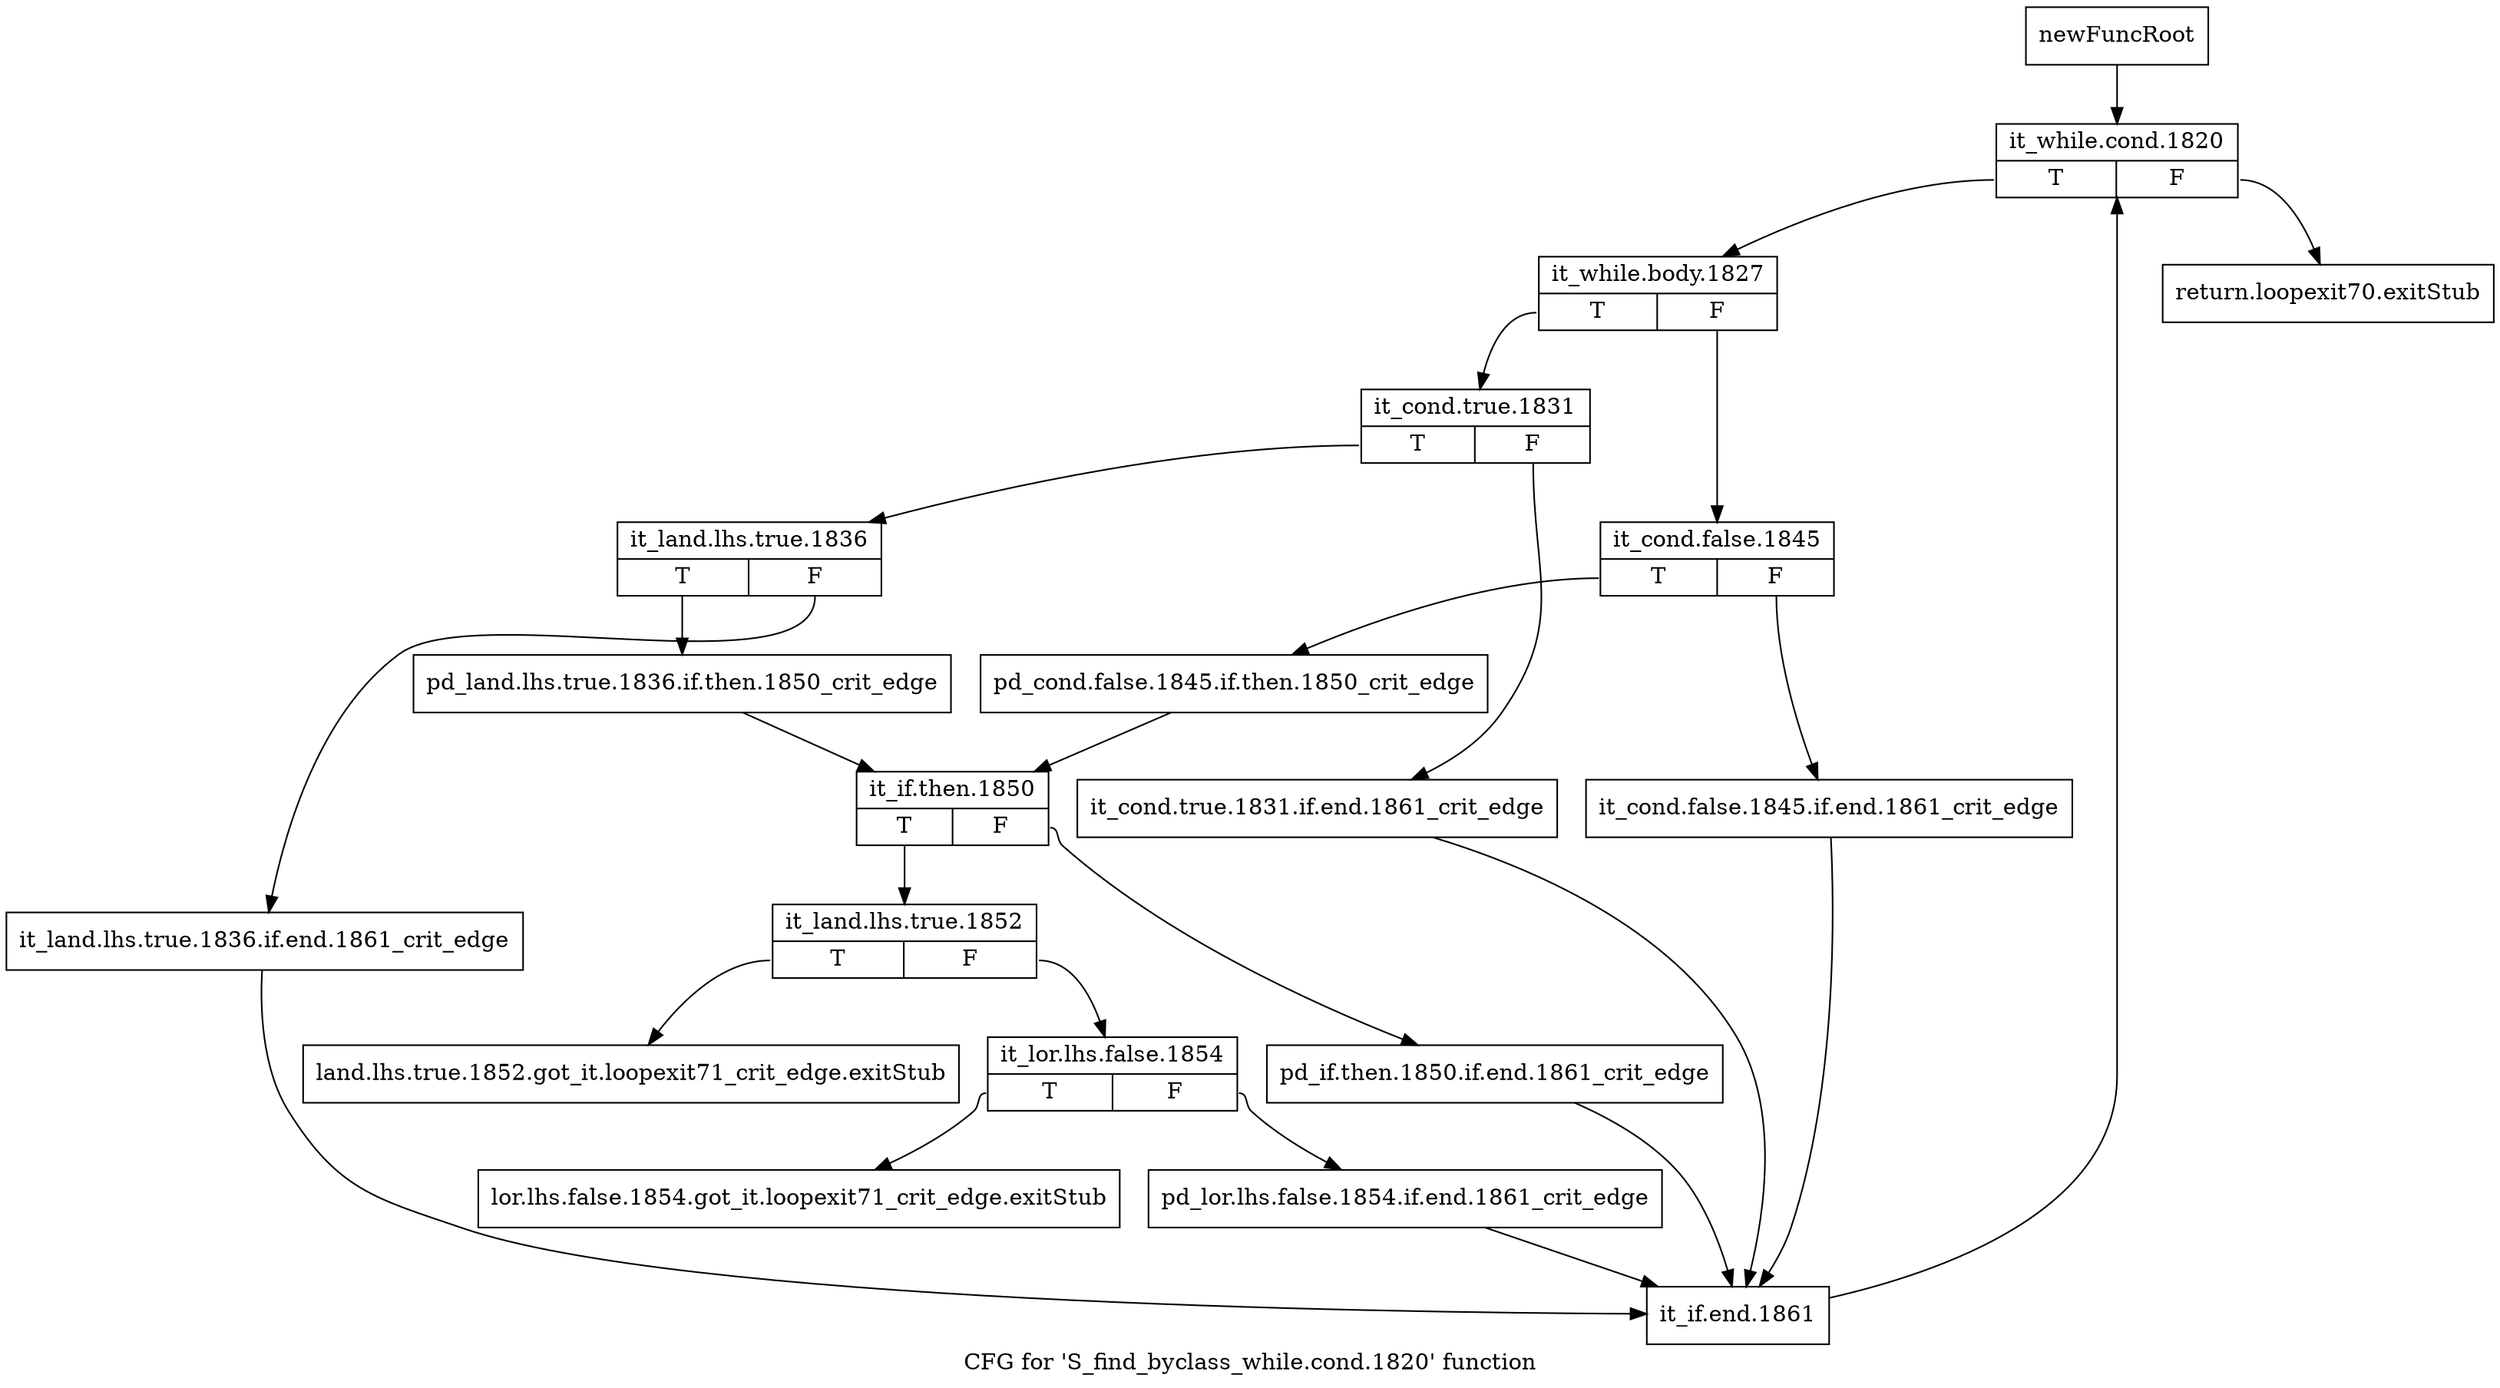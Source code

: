 digraph "CFG for 'S_find_byclass_while.cond.1820' function" {
	label="CFG for 'S_find_byclass_while.cond.1820' function";

	Node0x52d8500 [shape=record,label="{newFuncRoot}"];
	Node0x52d8500 -> Node0x52d8640;
	Node0x52d8550 [shape=record,label="{return.loopexit70.exitStub}"];
	Node0x52d85a0 [shape=record,label="{land.lhs.true.1852.got_it.loopexit71_crit_edge.exitStub}"];
	Node0x52d85f0 [shape=record,label="{lor.lhs.false.1854.got_it.loopexit71_crit_edge.exitStub}"];
	Node0x52d8640 [shape=record,label="{it_while.cond.1820|{<s0>T|<s1>F}}"];
	Node0x52d8640:s0 -> Node0x52d8690;
	Node0x52d8640:s1 -> Node0x52d8550;
	Node0x52d8690 [shape=record,label="{it_while.body.1827|{<s0>T|<s1>F}}"];
	Node0x52d8690:s0 -> Node0x52d87d0;
	Node0x52d8690:s1 -> Node0x52d86e0;
	Node0x52d86e0 [shape=record,label="{it_cond.false.1845|{<s0>T|<s1>F}}"];
	Node0x52d86e0:s0 -> Node0x52d8780;
	Node0x52d86e0:s1 -> Node0x52d8730;
	Node0x52d8730 [shape=record,label="{it_cond.false.1845.if.end.1861_crit_edge}"];
	Node0x52d8730 -> Node0x52d8af0;
	Node0x52d8780 [shape=record,label="{pd_cond.false.1845.if.then.1850_crit_edge}"];
	Node0x52d8780 -> Node0x52d8960;
	Node0x52d87d0 [shape=record,label="{it_cond.true.1831|{<s0>T|<s1>F}}"];
	Node0x52d87d0:s0 -> Node0x52d8870;
	Node0x52d87d0:s1 -> Node0x52d8820;
	Node0x52d8820 [shape=record,label="{it_cond.true.1831.if.end.1861_crit_edge}"];
	Node0x52d8820 -> Node0x52d8af0;
	Node0x52d8870 [shape=record,label="{it_land.lhs.true.1836|{<s0>T|<s1>F}}"];
	Node0x52d8870:s0 -> Node0x52d8910;
	Node0x52d8870:s1 -> Node0x52d88c0;
	Node0x52d88c0 [shape=record,label="{it_land.lhs.true.1836.if.end.1861_crit_edge}"];
	Node0x52d88c0 -> Node0x52d8af0;
	Node0x52d8910 [shape=record,label="{pd_land.lhs.true.1836.if.then.1850_crit_edge}"];
	Node0x52d8910 -> Node0x52d8960;
	Node0x52d8960 [shape=record,label="{it_if.then.1850|{<s0>T|<s1>F}}"];
	Node0x52d8960:s0 -> Node0x52d8a00;
	Node0x52d8960:s1 -> Node0x52d89b0;
	Node0x52d89b0 [shape=record,label="{pd_if.then.1850.if.end.1861_crit_edge}"];
	Node0x52d89b0 -> Node0x52d8af0;
	Node0x52d8a00 [shape=record,label="{it_land.lhs.true.1852|{<s0>T|<s1>F}}"];
	Node0x52d8a00:s0 -> Node0x52d85a0;
	Node0x52d8a00:s1 -> Node0x52d8a50;
	Node0x52d8a50 [shape=record,label="{it_lor.lhs.false.1854|{<s0>T|<s1>F}}"];
	Node0x52d8a50:s0 -> Node0x52d85f0;
	Node0x52d8a50:s1 -> Node0x52d8aa0;
	Node0x52d8aa0 [shape=record,label="{pd_lor.lhs.false.1854.if.end.1861_crit_edge}"];
	Node0x52d8aa0 -> Node0x52d8af0;
	Node0x52d8af0 [shape=record,label="{it_if.end.1861}"];
	Node0x52d8af0 -> Node0x52d8640;
}
